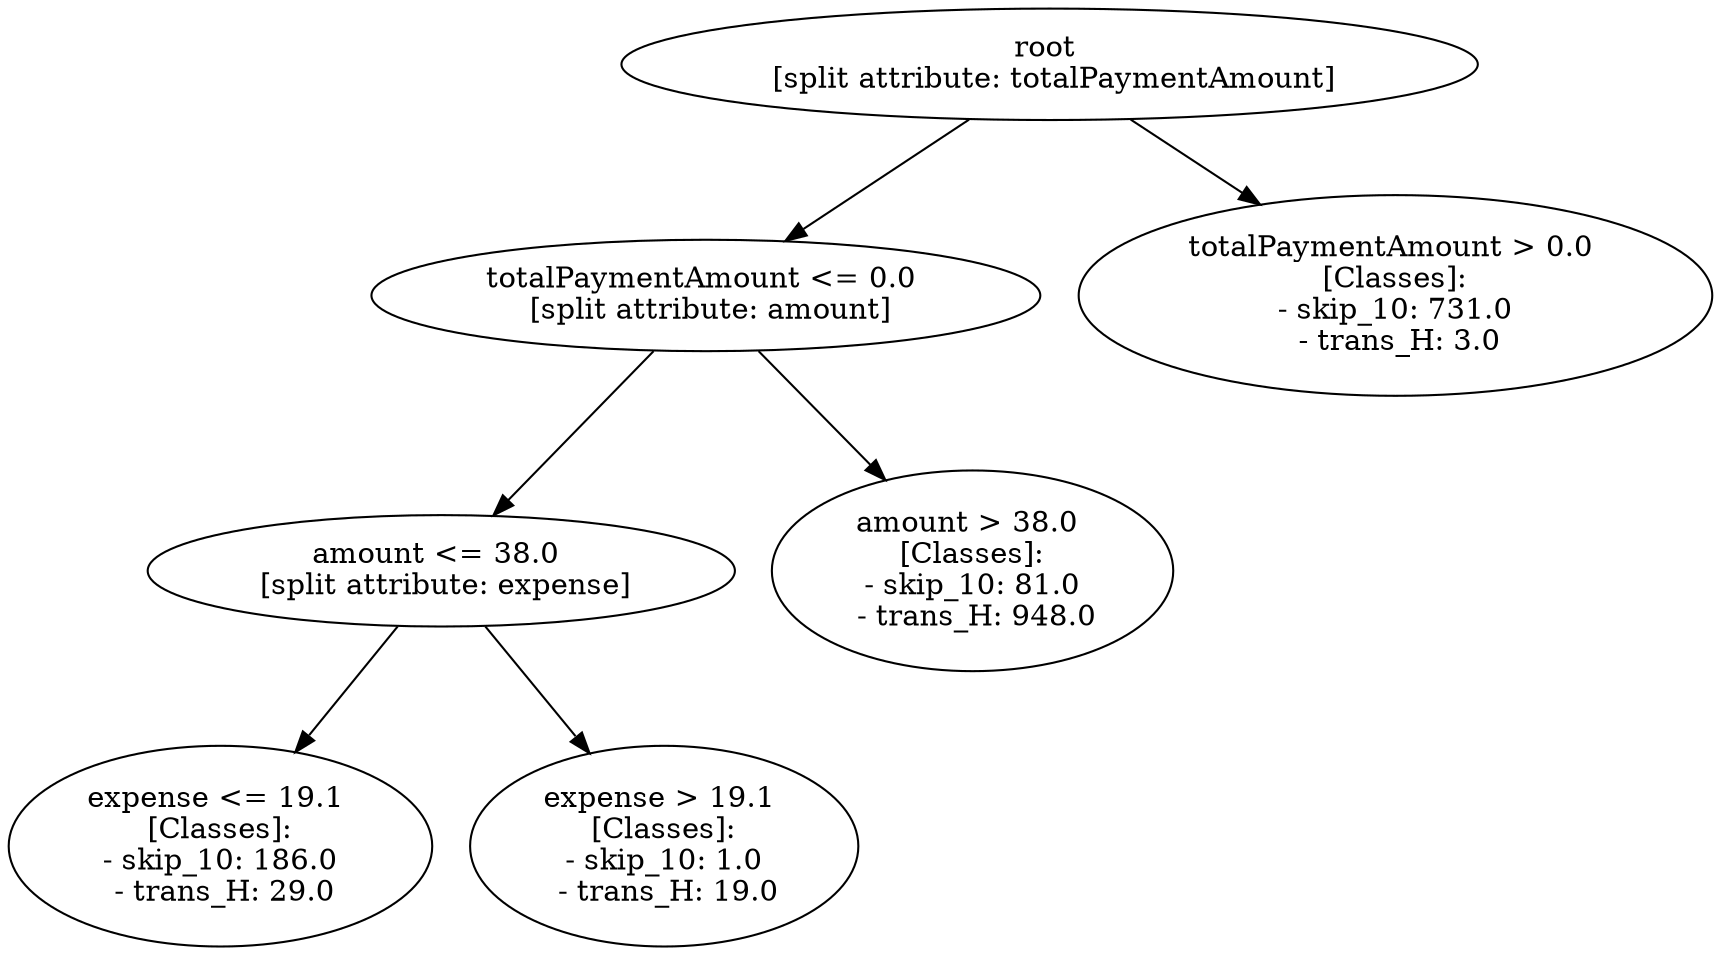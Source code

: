 // Road_Traffic_Fine_Management_Process-p_14-2
digraph "Road_Traffic_Fine_Management_Process-p_14-2" {
	"a297deb3-7c79-4e4f-9b6d-442e6f6e03e2" [label="root 
 [split attribute: totalPaymentAmount]"]
	"f56fcfee-9649-4913-bcf1-87b91937bc26" [label="totalPaymentAmount <= 0.0 
 [split attribute: amount]"]
	"a297deb3-7c79-4e4f-9b6d-442e6f6e03e2" -> "f56fcfee-9649-4913-bcf1-87b91937bc26"
	"a88a9963-79e5-406f-86c0-fab4e799d54d" [label="amount <= 38.0 
 [split attribute: expense]"]
	"f56fcfee-9649-4913-bcf1-87b91937bc26" -> "a88a9963-79e5-406f-86c0-fab4e799d54d"
	"35bc785b-f210-4d0e-9489-8d28c2093c20" [label="expense <= 19.1 
 [Classes]: 
 - skip_10: 186.0 
 - trans_H: 29.0"]
	"a88a9963-79e5-406f-86c0-fab4e799d54d" -> "35bc785b-f210-4d0e-9489-8d28c2093c20"
	"71beb2f3-fbab-460f-bc40-26d68462decb" [label="expense > 19.1 
 [Classes]: 
 - skip_10: 1.0 
 - trans_H: 19.0"]
	"a88a9963-79e5-406f-86c0-fab4e799d54d" -> "71beb2f3-fbab-460f-bc40-26d68462decb"
	"81bbbb30-137a-4f02-bfba-1707e9900f05" [label="amount > 38.0 
 [Classes]: 
 - skip_10: 81.0 
 - trans_H: 948.0"]
	"f56fcfee-9649-4913-bcf1-87b91937bc26" -> "81bbbb30-137a-4f02-bfba-1707e9900f05"
	"a5c31dd1-0a17-4a22-9f4e-27d034046ea8" [label="totalPaymentAmount > 0.0 
 [Classes]: 
 - skip_10: 731.0 
 - trans_H: 3.0"]
	"a297deb3-7c79-4e4f-9b6d-442e6f6e03e2" -> "a5c31dd1-0a17-4a22-9f4e-27d034046ea8"
}
